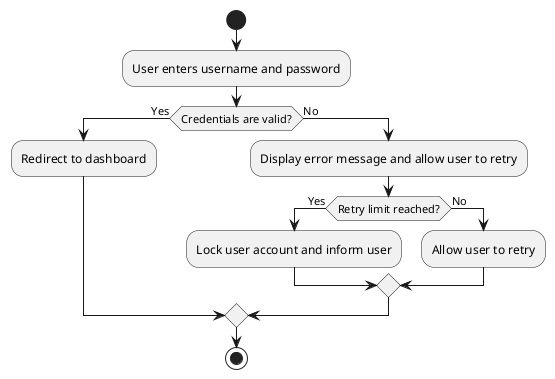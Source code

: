 @startuml
start
:User enters username and password;
if (Credentials are valid?) then (Yes)
  :Redirect to dashboard;
else (No)
  :Display error message and allow user to retry;
  if (Retry limit reached?) then (Yes)
    :Lock user account and inform user;
  else (No)
    :Allow user to retry;
  endif
endif
stop
@enduml

